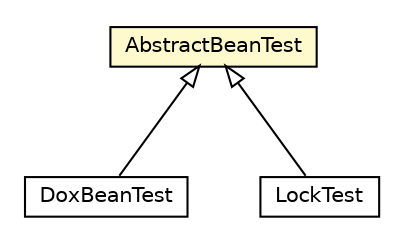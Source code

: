 #!/usr/local/bin/dot
#
# Class diagram 
# Generated by UMLGraph version R5_6-24-gf6e263 (http://www.umlgraph.org/)
#

digraph G {
	edge [fontname="Helvetica",fontsize=10,labelfontname="Helvetica",labelfontsize=10];
	node [fontname="Helvetica",fontsize=10,shape=plaintext];
	nodesep=0.25;
	ranksep=0.5;
	// net.trajano.doxdb.sample.test.AbstractBeanTest
	c11 [label=<<table title="net.trajano.doxdb.sample.test.AbstractBeanTest" border="0" cellborder="1" cellspacing="0" cellpadding="2" port="p" bgcolor="lemonChiffon" href="./AbstractBeanTest.html">
		<tr><td><table border="0" cellspacing="0" cellpadding="1">
<tr><td align="center" balign="center"> AbstractBeanTest </td></tr>
		</table></td></tr>
		</table>>, URL="./AbstractBeanTest.html", fontname="Helvetica", fontcolor="black", fontsize=10.0];
	// net.trajano.doxdb.sample.test.DoxBeanTest
	c17 [label=<<table title="net.trajano.doxdb.sample.test.DoxBeanTest" border="0" cellborder="1" cellspacing="0" cellpadding="2" port="p" href="./DoxBeanTest.html">
		<tr><td><table border="0" cellspacing="0" cellpadding="1">
<tr><td align="center" balign="center"> DoxBeanTest </td></tr>
		</table></td></tr>
		</table>>, URL="./DoxBeanTest.html", fontname="Helvetica", fontcolor="black", fontsize=10.0];
	// net.trajano.doxdb.sample.test.LockTest
	c25 [label=<<table title="net.trajano.doxdb.sample.test.LockTest" border="0" cellborder="1" cellspacing="0" cellpadding="2" port="p" href="./LockTest.html">
		<tr><td><table border="0" cellspacing="0" cellpadding="1">
<tr><td align="center" balign="center"> LockTest </td></tr>
		</table></td></tr>
		</table>>, URL="./LockTest.html", fontname="Helvetica", fontcolor="black", fontsize=10.0];
	//net.trajano.doxdb.sample.test.DoxBeanTest extends net.trajano.doxdb.sample.test.AbstractBeanTest
	c11:p -> c17:p [dir=back,arrowtail=empty];
	//net.trajano.doxdb.sample.test.LockTest extends net.trajano.doxdb.sample.test.AbstractBeanTest
	c11:p -> c25:p [dir=back,arrowtail=empty];
}

